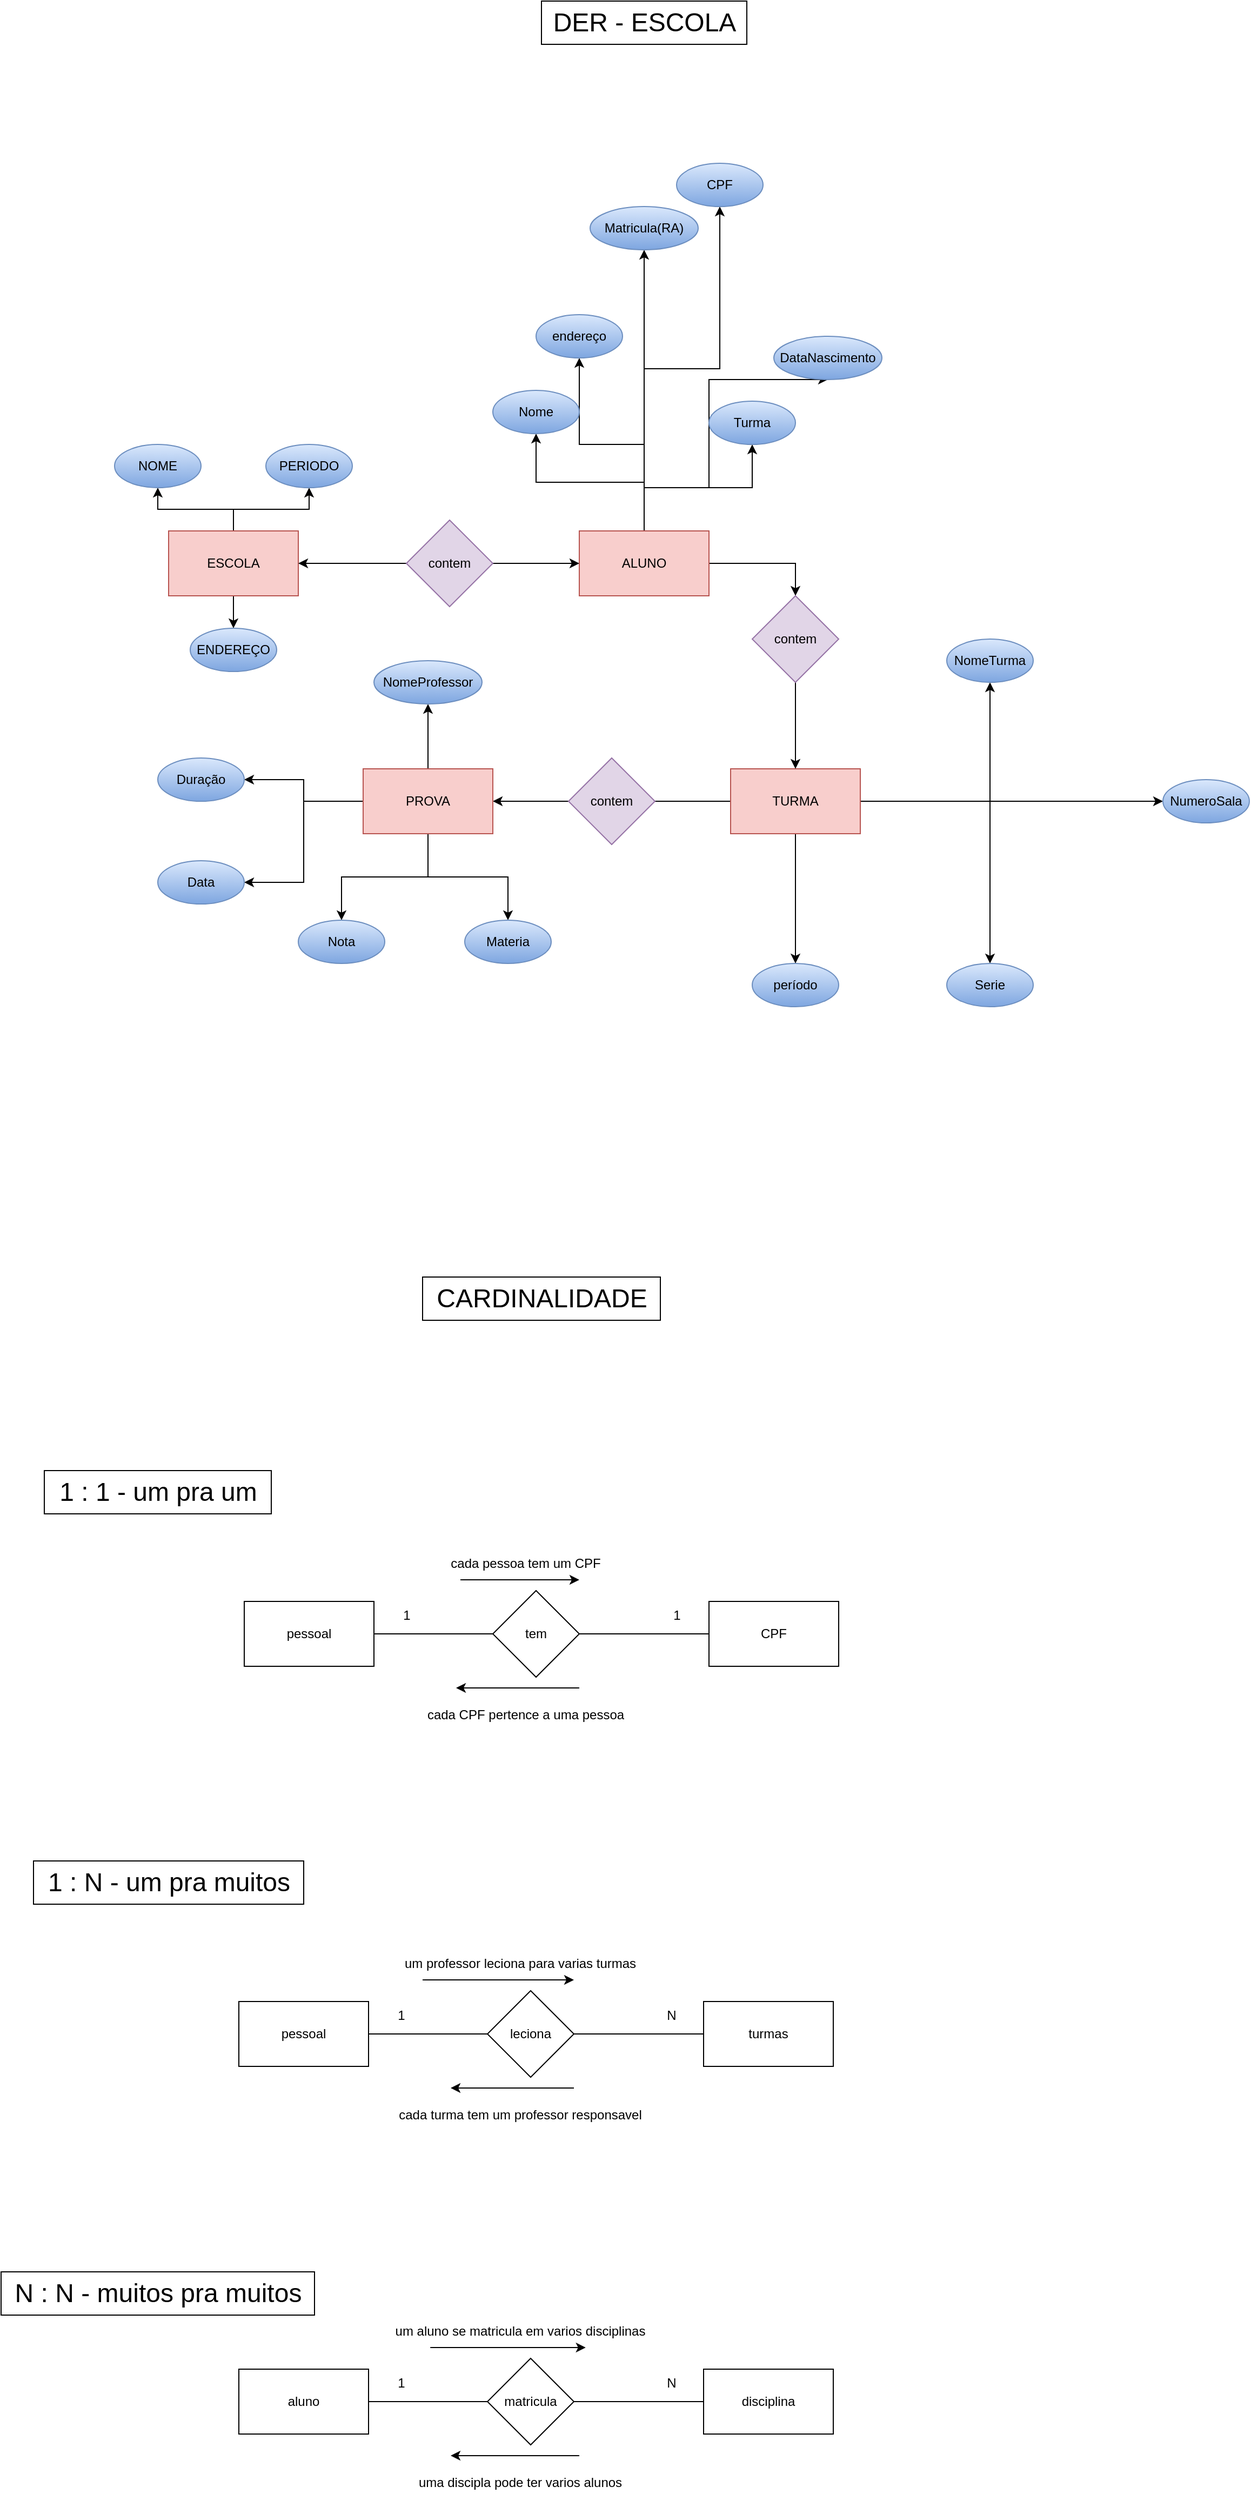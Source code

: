 <mxfile version="28.2.3">
  <diagram name="Página-1" id="eiL05JNtcbeAJhHDpGZt">
    <mxGraphModel grid="1" page="1" gridSize="10" guides="1" tooltips="1" connect="1" arrows="1" fold="1" pageScale="1" pageWidth="827" pageHeight="1169" math="0" shadow="0">
      <root>
        <mxCell id="0" />
        <mxCell id="1" parent="0" />
        <mxCell id="r08yA3IkgszaSVFF9PFJ-1" value="&lt;font style=&quot;font-size: 24px;&quot;&gt;DER - ESCOLA&lt;/font&gt;" style="text;html=1;align=center;verticalAlign=middle;resizable=0;points=[];autosize=1;strokeColor=default;fillColor=default;" vertex="1" parent="1">
          <mxGeometry x="405" y="-230" width="190" height="40" as="geometry" />
        </mxCell>
        <mxCell id="IfuQvq8SC6deGYQw8nbb-8" style="edgeStyle=orthogonalEdgeStyle;rounded=0;orthogonalLoop=1;jettySize=auto;html=1;entryX=0.5;entryY=1;entryDx=0;entryDy=0;" edge="1" parent="1" source="r08yA3IkgszaSVFF9PFJ-3" target="IfuQvq8SC6deGYQw8nbb-5">
          <mxGeometry relative="1" as="geometry" />
        </mxCell>
        <mxCell id="IfuQvq8SC6deGYQw8nbb-9" style="edgeStyle=orthogonalEdgeStyle;rounded=0;orthogonalLoop=1;jettySize=auto;html=1;entryX=0.5;entryY=1;entryDx=0;entryDy=0;" edge="1" parent="1" source="r08yA3IkgszaSVFF9PFJ-3" target="IfuQvq8SC6deGYQw8nbb-4">
          <mxGeometry relative="1" as="geometry" />
        </mxCell>
        <mxCell id="IfuQvq8SC6deGYQw8nbb-11" style="edgeStyle=orthogonalEdgeStyle;rounded=0;orthogonalLoop=1;jettySize=auto;html=1;entryX=0.5;entryY=0;entryDx=0;entryDy=0;" edge="1" parent="1" source="r08yA3IkgszaSVFF9PFJ-3" target="IfuQvq8SC6deGYQw8nbb-10">
          <mxGeometry relative="1" as="geometry" />
        </mxCell>
        <mxCell id="r08yA3IkgszaSVFF9PFJ-3" value="ESCOLA" style="rounded=0;whiteSpace=wrap;html=1;fillColor=#f8cecc;strokeColor=#b85450;" vertex="1" parent="1">
          <mxGeometry x="60" y="260" width="120" height="60" as="geometry" />
        </mxCell>
        <mxCell id="IfuQvq8SC6deGYQw8nbb-17" value="" style="edgeStyle=orthogonalEdgeStyle;rounded=0;orthogonalLoop=1;jettySize=auto;html=1;" edge="1" parent="1" source="r08yA3IkgszaSVFF9PFJ-4" target="IfuQvq8SC6deGYQw8nbb-16">
          <mxGeometry relative="1" as="geometry">
            <Array as="points">
              <mxPoint x="640" y="290" />
            </Array>
          </mxGeometry>
        </mxCell>
        <mxCell id="IfuQvq8SC6deGYQw8nbb-31" style="edgeStyle=orthogonalEdgeStyle;rounded=0;orthogonalLoop=1;jettySize=auto;html=1;entryX=0.5;entryY=1;entryDx=0;entryDy=0;" edge="1" parent="1" source="r08yA3IkgszaSVFF9PFJ-4" target="IfuQvq8SC6deGYQw8nbb-23">
          <mxGeometry relative="1" as="geometry">
            <Array as="points">
              <mxPoint x="500" y="220" />
              <mxPoint x="560" y="220" />
            </Array>
          </mxGeometry>
        </mxCell>
        <mxCell id="IfuQvq8SC6deGYQw8nbb-32" style="edgeStyle=orthogonalEdgeStyle;rounded=0;orthogonalLoop=1;jettySize=auto;html=1;entryX=0.5;entryY=1;entryDx=0;entryDy=0;" edge="1" parent="1" source="r08yA3IkgszaSVFF9PFJ-4" target="IfuQvq8SC6deGYQw8nbb-21">
          <mxGeometry relative="1" as="geometry" />
        </mxCell>
        <mxCell id="IfuQvq8SC6deGYQw8nbb-34" style="edgeStyle=orthogonalEdgeStyle;rounded=0;orthogonalLoop=1;jettySize=auto;html=1;" edge="1" parent="1" source="r08yA3IkgszaSVFF9PFJ-4" target="IfuQvq8SC6deGYQw8nbb-25">
          <mxGeometry relative="1" as="geometry" />
        </mxCell>
        <mxCell id="IfuQvq8SC6deGYQw8nbb-38" style="edgeStyle=orthogonalEdgeStyle;rounded=0;orthogonalLoop=1;jettySize=auto;html=1;" edge="1" parent="1" source="r08yA3IkgszaSVFF9PFJ-4" target="IfuQvq8SC6deGYQw8nbb-29">
          <mxGeometry relative="1" as="geometry" />
        </mxCell>
        <mxCell id="IfuQvq8SC6deGYQw8nbb-40" style="edgeStyle=orthogonalEdgeStyle;rounded=0;orthogonalLoop=1;jettySize=auto;html=1;entryX=0.5;entryY=1;entryDx=0;entryDy=0;" edge="1" parent="1" source="r08yA3IkgszaSVFF9PFJ-4" target="IfuQvq8SC6deGYQw8nbb-15">
          <mxGeometry relative="1" as="geometry" />
        </mxCell>
        <mxCell id="IfuQvq8SC6deGYQw8nbb-42" style="edgeStyle=orthogonalEdgeStyle;rounded=0;orthogonalLoop=1;jettySize=auto;html=1;entryX=0.5;entryY=1;entryDx=0;entryDy=0;" edge="1" parent="1" source="r08yA3IkgszaSVFF9PFJ-4" target="IfuQvq8SC6deGYQw8nbb-27">
          <mxGeometry relative="1" as="geometry" />
        </mxCell>
        <mxCell id="r08yA3IkgszaSVFF9PFJ-4" value="ALUNO" style="rounded=0;whiteSpace=wrap;html=1;fillColor=#f8cecc;strokeColor=#b85450;" vertex="1" parent="1">
          <mxGeometry x="440" y="260" width="120" height="60" as="geometry" />
        </mxCell>
        <mxCell id="IfuQvq8SC6deGYQw8nbb-14" style="edgeStyle=orthogonalEdgeStyle;rounded=0;orthogonalLoop=1;jettySize=auto;html=1;entryX=1;entryY=0.5;entryDx=0;entryDy=0;" edge="1" parent="1" source="r08yA3IkgszaSVFF9PFJ-5" target="r08yA3IkgszaSVFF9PFJ-6">
          <mxGeometry relative="1" as="geometry" />
        </mxCell>
        <mxCell id="IfuQvq8SC6deGYQw8nbb-44" style="edgeStyle=orthogonalEdgeStyle;rounded=0;orthogonalLoop=1;jettySize=auto;html=1;" edge="1" parent="1" source="r08yA3IkgszaSVFF9PFJ-5" target="IfuQvq8SC6deGYQw8nbb-43">
          <mxGeometry relative="1" as="geometry" />
        </mxCell>
        <mxCell id="IfuQvq8SC6deGYQw8nbb-47" style="edgeStyle=orthogonalEdgeStyle;rounded=0;orthogonalLoop=1;jettySize=auto;html=1;" edge="1" parent="1" source="r08yA3IkgszaSVFF9PFJ-5" target="IfuQvq8SC6deGYQw8nbb-46">
          <mxGeometry relative="1" as="geometry" />
        </mxCell>
        <mxCell id="IfuQvq8SC6deGYQw8nbb-49" style="edgeStyle=orthogonalEdgeStyle;rounded=0;orthogonalLoop=1;jettySize=auto;html=1;entryX=0.5;entryY=0;entryDx=0;entryDy=0;" edge="1" parent="1" source="r08yA3IkgszaSVFF9PFJ-5" target="IfuQvq8SC6deGYQw8nbb-48">
          <mxGeometry relative="1" as="geometry" />
        </mxCell>
        <mxCell id="IfuQvq8SC6deGYQw8nbb-51" style="edgeStyle=orthogonalEdgeStyle;rounded=0;orthogonalLoop=1;jettySize=auto;html=1;entryX=0.5;entryY=1;entryDx=0;entryDy=0;" edge="1" parent="1" source="r08yA3IkgszaSVFF9PFJ-5" target="IfuQvq8SC6deGYQw8nbb-50">
          <mxGeometry relative="1" as="geometry" />
        </mxCell>
        <mxCell id="r08yA3IkgszaSVFF9PFJ-5" value="TURMA" style="rounded=0;whiteSpace=wrap;html=1;fillColor=#f8cecc;strokeColor=#b85450;" vertex="1" parent="1">
          <mxGeometry x="580" y="480" width="120" height="60" as="geometry" />
        </mxCell>
        <mxCell id="IfuQvq8SC6deGYQw8nbb-58" style="edgeStyle=orthogonalEdgeStyle;rounded=0;orthogonalLoop=1;jettySize=auto;html=1;entryX=0.5;entryY=0;entryDx=0;entryDy=0;" edge="1" parent="1" source="r08yA3IkgszaSVFF9PFJ-6" target="IfuQvq8SC6deGYQw8nbb-52">
          <mxGeometry relative="1" as="geometry" />
        </mxCell>
        <mxCell id="IfuQvq8SC6deGYQw8nbb-59" style="edgeStyle=orthogonalEdgeStyle;rounded=0;orthogonalLoop=1;jettySize=auto;html=1;entryX=0.5;entryY=0;entryDx=0;entryDy=0;" edge="1" parent="1" source="r08yA3IkgszaSVFF9PFJ-6" target="IfuQvq8SC6deGYQw8nbb-54">
          <mxGeometry relative="1" as="geometry" />
        </mxCell>
        <mxCell id="IfuQvq8SC6deGYQw8nbb-60" style="edgeStyle=orthogonalEdgeStyle;rounded=0;orthogonalLoop=1;jettySize=auto;html=1;entryX=1;entryY=0.5;entryDx=0;entryDy=0;" edge="1" parent="1" source="r08yA3IkgszaSVFF9PFJ-6" target="IfuQvq8SC6deGYQw8nbb-56">
          <mxGeometry relative="1" as="geometry" />
        </mxCell>
        <mxCell id="IfuQvq8SC6deGYQw8nbb-61" style="edgeStyle=orthogonalEdgeStyle;rounded=0;orthogonalLoop=1;jettySize=auto;html=1;entryX=0.5;entryY=1;entryDx=0;entryDy=0;" edge="1" parent="1" source="r08yA3IkgszaSVFF9PFJ-6" target="IfuQvq8SC6deGYQw8nbb-53">
          <mxGeometry relative="1" as="geometry" />
        </mxCell>
        <mxCell id="IfuQvq8SC6deGYQw8nbb-62" style="edgeStyle=orthogonalEdgeStyle;rounded=0;orthogonalLoop=1;jettySize=auto;html=1;entryX=1;entryY=0.5;entryDx=0;entryDy=0;" edge="1" parent="1" source="r08yA3IkgszaSVFF9PFJ-6" target="IfuQvq8SC6deGYQw8nbb-55">
          <mxGeometry relative="1" as="geometry" />
        </mxCell>
        <mxCell id="r08yA3IkgszaSVFF9PFJ-6" value="PROVA" style="rounded=0;whiteSpace=wrap;html=1;fillColor=#f8cecc;strokeColor=#b85450;" vertex="1" parent="1">
          <mxGeometry x="240" y="480" width="120" height="60" as="geometry" />
        </mxCell>
        <mxCell id="IfuQvq8SC6deGYQw8nbb-2" style="edgeStyle=orthogonalEdgeStyle;rounded=0;orthogonalLoop=1;jettySize=auto;html=1;entryX=0;entryY=0.5;entryDx=0;entryDy=0;" edge="1" parent="1" source="IfuQvq8SC6deGYQw8nbb-1" target="r08yA3IkgszaSVFF9PFJ-4">
          <mxGeometry relative="1" as="geometry" />
        </mxCell>
        <mxCell id="IfuQvq8SC6deGYQw8nbb-3" style="edgeStyle=orthogonalEdgeStyle;rounded=0;orthogonalLoop=1;jettySize=auto;html=1;entryX=1;entryY=0.5;entryDx=0;entryDy=0;" edge="1" parent="1" source="IfuQvq8SC6deGYQw8nbb-1" target="r08yA3IkgszaSVFF9PFJ-3">
          <mxGeometry relative="1" as="geometry" />
        </mxCell>
        <mxCell id="IfuQvq8SC6deGYQw8nbb-1" value="contem" style="rhombus;whiteSpace=wrap;html=1;fillColor=#e1d5e7;strokeColor=#9673a6;" vertex="1" parent="1">
          <mxGeometry x="280" y="250" width="80" height="80" as="geometry" />
        </mxCell>
        <mxCell id="IfuQvq8SC6deGYQw8nbb-4" value="NOME" style="ellipse;whiteSpace=wrap;html=1;fillColor=#dae8fc;gradientColor=#7ea6e0;strokeColor=#6c8ebf;" vertex="1" parent="1">
          <mxGeometry x="10" y="180" width="80" height="40" as="geometry" />
        </mxCell>
        <mxCell id="IfuQvq8SC6deGYQw8nbb-5" value="PERIODO" style="ellipse;whiteSpace=wrap;html=1;fillColor=#dae8fc;gradientColor=#7ea6e0;strokeColor=#6c8ebf;" vertex="1" parent="1">
          <mxGeometry x="150" y="180" width="80" height="40" as="geometry" />
        </mxCell>
        <mxCell id="IfuQvq8SC6deGYQw8nbb-10" value="ENDEREÇO" style="ellipse;whiteSpace=wrap;html=1;fillColor=#dae8fc;gradientColor=#7ea6e0;strokeColor=#6c8ebf;" vertex="1" parent="1">
          <mxGeometry x="80" y="350" width="80" height="40" as="geometry" />
        </mxCell>
        <mxCell id="IfuQvq8SC6deGYQw8nbb-15" value="&lt;span class=&quot;cf0&quot;&gt;Turma&lt;/span&gt;" style="ellipse;whiteSpace=wrap;html=1;fillColor=#dae8fc;gradientColor=#7ea6e0;strokeColor=#6c8ebf;" vertex="1" parent="1">
          <mxGeometry x="560" y="140" width="80" height="40" as="geometry" />
        </mxCell>
        <mxCell id="IfuQvq8SC6deGYQw8nbb-18" value="" style="edgeStyle=orthogonalEdgeStyle;rounded=0;orthogonalLoop=1;jettySize=auto;html=1;" edge="1" parent="1" source="IfuQvq8SC6deGYQw8nbb-16" target="r08yA3IkgszaSVFF9PFJ-5">
          <mxGeometry relative="1" as="geometry" />
        </mxCell>
        <mxCell id="IfuQvq8SC6deGYQw8nbb-16" value="contem" style="rhombus;whiteSpace=wrap;html=1;fillColor=#e1d5e7;strokeColor=#9673a6;" vertex="1" parent="1">
          <mxGeometry x="600" y="320" width="80" height="80" as="geometry" />
        </mxCell>
        <mxCell id="IfuQvq8SC6deGYQw8nbb-19" value="contem" style="rhombus;whiteSpace=wrap;html=1;direction=south;fillColor=#e1d5e7;strokeColor=#9673a6;" vertex="1" parent="1">
          <mxGeometry x="430" y="470" width="80" height="80" as="geometry" />
        </mxCell>
        <mxCell id="IfuQvq8SC6deGYQw8nbb-21" value="&lt;span class=&quot;cf0&quot;&gt;Nome&lt;/span&gt;" style="ellipse;whiteSpace=wrap;html=1;fillColor=#dae8fc;gradientColor=#7ea6e0;strokeColor=#6c8ebf;" vertex="1" parent="1">
          <mxGeometry x="360" y="130" width="80" height="40" as="geometry" />
        </mxCell>
        <mxCell id="IfuQvq8SC6deGYQw8nbb-23" value="&lt;span class=&quot;cf0&quot;&gt;DataNascimento&lt;/span&gt;" style="ellipse;whiteSpace=wrap;html=1;fillColor=#dae8fc;strokeColor=#6c8ebf;gradientColor=#7ea6e0;" vertex="1" parent="1">
          <mxGeometry x="620" y="80" width="100" height="40" as="geometry" />
        </mxCell>
        <mxCell id="IfuQvq8SC6deGYQw8nbb-25" value="&lt;span class=&quot;cf0&quot;&gt;Matricula(RA)&lt;/span&gt;" style="ellipse;whiteSpace=wrap;html=1;fillColor=#dae8fc;gradientColor=#7ea6e0;strokeColor=#6c8ebf;" vertex="1" parent="1">
          <mxGeometry x="450" y="-40" width="100" height="40" as="geometry" />
        </mxCell>
        <mxCell id="IfuQvq8SC6deGYQw8nbb-27" value="&lt;span class=&quot;cf0&quot;&gt;CPF&lt;/span&gt;" style="ellipse;whiteSpace=wrap;html=1;fillColor=#dae8fc;gradientColor=#7ea6e0;strokeColor=#6c8ebf;" vertex="1" parent="1">
          <mxGeometry x="530" y="-80" width="80" height="40" as="geometry" />
        </mxCell>
        <mxCell id="IfuQvq8SC6deGYQw8nbb-29" value="&lt;span class=&quot;cf0&quot;&gt;endereço&lt;/span&gt;" style="ellipse;whiteSpace=wrap;html=1;fillColor=#dae8fc;gradientColor=#7ea6e0;strokeColor=#6c8ebf;" vertex="1" parent="1">
          <mxGeometry x="400" y="60" width="80" height="40" as="geometry" />
        </mxCell>
        <mxCell id="IfuQvq8SC6deGYQw8nbb-43" value="&lt;span class=&quot;cf0&quot;&gt;NumeroSala&lt;/span&gt;" style="ellipse;whiteSpace=wrap;html=1;fillColor=#dae8fc;gradientColor=#7ea6e0;strokeColor=#6c8ebf;" vertex="1" parent="1">
          <mxGeometry x="980" y="490" width="80" height="40" as="geometry" />
        </mxCell>
        <mxCell id="IfuQvq8SC6deGYQw8nbb-46" value="&lt;span class=&quot;cf0&quot;&gt;Serie&lt;/span&gt;" style="ellipse;whiteSpace=wrap;html=1;fillColor=#dae8fc;gradientColor=#7ea6e0;strokeColor=#6c8ebf;" vertex="1" parent="1">
          <mxGeometry x="780" y="660" width="80" height="40" as="geometry" />
        </mxCell>
        <mxCell id="IfuQvq8SC6deGYQw8nbb-48" value="&lt;span class=&quot;cf0&quot;&gt;período&lt;/span&gt;" style="ellipse;whiteSpace=wrap;html=1;fillColor=#dae8fc;gradientColor=#7ea6e0;strokeColor=#6c8ebf;" vertex="1" parent="1">
          <mxGeometry x="600" y="660" width="80" height="40" as="geometry" />
        </mxCell>
        <mxCell id="IfuQvq8SC6deGYQw8nbb-50" value="&lt;span class=&quot;cf0&quot;&gt;NomeTurma&lt;/span&gt;" style="ellipse;whiteSpace=wrap;html=1;fillColor=#dae8fc;gradientColor=#7ea6e0;strokeColor=#6c8ebf;" vertex="1" parent="1">
          <mxGeometry x="780" y="360" width="80" height="40" as="geometry" />
        </mxCell>
        <mxCell id="IfuQvq8SC6deGYQw8nbb-52" value="&lt;span class=&quot;cf0&quot;&gt;Nota&lt;/span&gt;" style="ellipse;whiteSpace=wrap;html=1;fillColor=#dae8fc;gradientColor=#7ea6e0;strokeColor=#6c8ebf;" vertex="1" parent="1">
          <mxGeometry x="180" y="620" width="80" height="40" as="geometry" />
        </mxCell>
        <mxCell id="IfuQvq8SC6deGYQw8nbb-53" value="&lt;span class=&quot;cf0&quot;&gt;NomeProfessor&lt;/span&gt;" style="ellipse;whiteSpace=wrap;html=1;fillColor=#dae8fc;gradientColor=#7ea6e0;strokeColor=#6c8ebf;" vertex="1" parent="1">
          <mxGeometry x="250" y="380" width="100" height="40" as="geometry" />
        </mxCell>
        <mxCell id="IfuQvq8SC6deGYQw8nbb-54" value="&lt;span class=&quot;cf0&quot;&gt;Materia&lt;/span&gt;" style="ellipse;whiteSpace=wrap;html=1;fillColor=#dae8fc;gradientColor=#7ea6e0;strokeColor=#6c8ebf;" vertex="1" parent="1">
          <mxGeometry x="334" y="620" width="80" height="40" as="geometry" />
        </mxCell>
        <mxCell id="IfuQvq8SC6deGYQw8nbb-55" value="&lt;span class=&quot;cf0&quot;&gt;Data&lt;/span&gt;" style="ellipse;whiteSpace=wrap;html=1;fillColor=#dae8fc;gradientColor=#7ea6e0;strokeColor=#6c8ebf;" vertex="1" parent="1">
          <mxGeometry x="50" y="565" width="80" height="40" as="geometry" />
        </mxCell>
        <mxCell id="IfuQvq8SC6deGYQw8nbb-56" value="&lt;span class=&quot;cf0&quot;&gt;Duração&lt;/span&gt;" style="ellipse;whiteSpace=wrap;html=1;fillColor=#dae8fc;gradientColor=#7ea6e0;strokeColor=#6c8ebf;" vertex="1" parent="1">
          <mxGeometry x="50" y="470" width="80" height="40" as="geometry" />
        </mxCell>
        <mxCell id="yGFI4p-_wglcrPLrTtuq-1" value="&lt;span style=&quot;font-size: 24px;&quot;&gt;CARDINALIDADE&lt;/span&gt;" style="text;html=1;align=center;verticalAlign=middle;resizable=0;points=[];autosize=1;strokeColor=default;fillColor=default;" vertex="1" parent="1">
          <mxGeometry x="295" y="950" width="220" height="40" as="geometry" />
        </mxCell>
        <mxCell id="yGFI4p-_wglcrPLrTtuq-3" value="&lt;span style=&quot;font-size: 24px;&quot;&gt;1 : 1 - um pra um&lt;/span&gt;" style="text;html=1;align=center;verticalAlign=middle;resizable=0;points=[];autosize=1;strokeColor=default;fillColor=default;" vertex="1" parent="1">
          <mxGeometry x="-55" y="1129" width="210" height="40" as="geometry" />
        </mxCell>
        <mxCell id="yGFI4p-_wglcrPLrTtuq-4" value="CPF" style="rounded=0;whiteSpace=wrap;html=1;" vertex="1" parent="1">
          <mxGeometry x="560" y="1250" width="120" height="60" as="geometry" />
        </mxCell>
        <mxCell id="yGFI4p-_wglcrPLrTtuq-26" style="edgeStyle=orthogonalEdgeStyle;rounded=0;orthogonalLoop=1;jettySize=auto;html=1;exitX=1;exitY=0.5;exitDx=0;exitDy=0;entryX=0;entryY=0.5;entryDx=0;entryDy=0;endArrow=none;endFill=0;" edge="1" parent="1" source="yGFI4p-_wglcrPLrTtuq-6" target="yGFI4p-_wglcrPLrTtuq-4">
          <mxGeometry relative="1" as="geometry" />
        </mxCell>
        <mxCell id="yGFI4p-_wglcrPLrTtuq-6" value="pessoal" style="rounded=0;whiteSpace=wrap;html=1;" vertex="1" parent="1">
          <mxGeometry x="130" y="1250" width="120" height="60" as="geometry" />
        </mxCell>
        <mxCell id="yGFI4p-_wglcrPLrTtuq-5" value="tem" style="rhombus;whiteSpace=wrap;html=1;" vertex="1" parent="1">
          <mxGeometry x="360" y="1240" width="80" height="80" as="geometry" />
        </mxCell>
        <mxCell id="yGFI4p-_wglcrPLrTtuq-14" value="cada pessoa tem um CPF" style="text;html=1;align=center;verticalAlign=middle;resizable=0;points=[];autosize=1;strokeColor=none;fillColor=none;" vertex="1" parent="1">
          <mxGeometry x="310" y="1200" width="160" height="30" as="geometry" />
        </mxCell>
        <mxCell id="yGFI4p-_wglcrPLrTtuq-15" value="" style="edgeStyle=none;orthogonalLoop=1;jettySize=auto;html=1;rounded=0;exitX=0.125;exitY=1;exitDx=0;exitDy=0;exitPerimeter=0;" edge="1" parent="1" source="yGFI4p-_wglcrPLrTtuq-14">
          <mxGeometry width="100" relative="1" as="geometry">
            <mxPoint x="340" y="1230" as="sourcePoint" />
            <mxPoint x="440" y="1230" as="targetPoint" />
            <Array as="points" />
          </mxGeometry>
        </mxCell>
        <mxCell id="yGFI4p-_wglcrPLrTtuq-16" value="cada CPF pertence a uma pessoa" style="text;html=1;align=center;verticalAlign=middle;resizable=0;points=[];autosize=1;strokeColor=none;fillColor=none;" vertex="1" parent="1">
          <mxGeometry x="285" y="1340" width="210" height="30" as="geometry" />
        </mxCell>
        <mxCell id="yGFI4p-_wglcrPLrTtuq-21" value="" style="edgeStyle=none;orthogonalLoop=1;jettySize=auto;html=1;rounded=0;" edge="1" parent="1">
          <mxGeometry width="100" relative="1" as="geometry">
            <mxPoint x="440" y="1330" as="sourcePoint" />
            <mxPoint x="326" y="1330" as="targetPoint" />
            <Array as="points" />
          </mxGeometry>
        </mxCell>
        <mxCell id="yGFI4p-_wglcrPLrTtuq-27" value="1" style="text;html=1;align=center;verticalAlign=middle;resizable=0;points=[];autosize=1;strokeColor=none;fillColor=none;" vertex="1" parent="1">
          <mxGeometry x="265" y="1248" width="30" height="30" as="geometry" />
        </mxCell>
        <mxCell id="yGFI4p-_wglcrPLrTtuq-28" value="1" style="text;html=1;align=center;verticalAlign=middle;resizable=0;points=[];autosize=1;strokeColor=none;fillColor=none;" vertex="1" parent="1">
          <mxGeometry x="515" y="1248" width="30" height="30" as="geometry" />
        </mxCell>
        <mxCell id="yGFI4p-_wglcrPLrTtuq-29" value="&lt;span style=&quot;font-size: 24px;&quot;&gt;1 : N - um pra muitos&lt;/span&gt;" style="text;html=1;align=center;verticalAlign=middle;resizable=0;points=[];autosize=1;strokeColor=default;fillColor=default;" vertex="1" parent="1">
          <mxGeometry x="-65" y="1490" width="250" height="40" as="geometry" />
        </mxCell>
        <mxCell id="yGFI4p-_wglcrPLrTtuq-32" value="turmas" style="rounded=0;whiteSpace=wrap;html=1;" vertex="1" parent="1">
          <mxGeometry x="555" y="1620" width="120" height="60" as="geometry" />
        </mxCell>
        <mxCell id="yGFI4p-_wglcrPLrTtuq-33" style="edgeStyle=orthogonalEdgeStyle;rounded=0;orthogonalLoop=1;jettySize=auto;html=1;exitX=1;exitY=0.5;exitDx=0;exitDy=0;entryX=0;entryY=0.5;entryDx=0;entryDy=0;endArrow=none;endFill=0;" edge="1" parent="1" source="yGFI4p-_wglcrPLrTtuq-34" target="yGFI4p-_wglcrPLrTtuq-32">
          <mxGeometry relative="1" as="geometry">
            <Array as="points">
              <mxPoint x="405" y="1650" />
              <mxPoint x="405" y="1650" />
            </Array>
          </mxGeometry>
        </mxCell>
        <mxCell id="yGFI4p-_wglcrPLrTtuq-34" value="pessoal" style="rounded=0;whiteSpace=wrap;html=1;" vertex="1" parent="1">
          <mxGeometry x="125" y="1620" width="120" height="60" as="geometry" />
        </mxCell>
        <mxCell id="yGFI4p-_wglcrPLrTtuq-35" value="leciona" style="rhombus;whiteSpace=wrap;html=1;" vertex="1" parent="1">
          <mxGeometry x="355" y="1610" width="80" height="80" as="geometry" />
        </mxCell>
        <mxCell id="yGFI4p-_wglcrPLrTtuq-36" value="um professor leciona para varias turmas" style="text;html=1;align=center;verticalAlign=middle;resizable=0;points=[];autosize=1;strokeColor=none;fillColor=none;" vertex="1" parent="1">
          <mxGeometry x="265" y="1570" width="240" height="30" as="geometry" />
        </mxCell>
        <mxCell id="yGFI4p-_wglcrPLrTtuq-37" value="" style="edgeStyle=none;orthogonalLoop=1;jettySize=auto;html=1;rounded=0;exitX=0.125;exitY=1;exitDx=0;exitDy=0;exitPerimeter=0;" edge="1" parent="1" source="yGFI4p-_wglcrPLrTtuq-36">
          <mxGeometry width="100" relative="1" as="geometry">
            <mxPoint x="335" y="1600" as="sourcePoint" />
            <mxPoint x="435" y="1600" as="targetPoint" />
            <Array as="points" />
          </mxGeometry>
        </mxCell>
        <mxCell id="yGFI4p-_wglcrPLrTtuq-38" value="cada turma tem um professor responsavel" style="text;html=1;align=center;verticalAlign=middle;resizable=0;points=[];autosize=1;strokeColor=none;fillColor=none;" vertex="1" parent="1">
          <mxGeometry x="260" y="1710" width="250" height="30" as="geometry" />
        </mxCell>
        <mxCell id="yGFI4p-_wglcrPLrTtuq-39" value="" style="edgeStyle=none;orthogonalLoop=1;jettySize=auto;html=1;rounded=0;" edge="1" parent="1">
          <mxGeometry width="100" relative="1" as="geometry">
            <mxPoint x="435" y="1700" as="sourcePoint" />
            <mxPoint x="321" y="1700" as="targetPoint" />
            <Array as="points" />
          </mxGeometry>
        </mxCell>
        <mxCell id="yGFI4p-_wglcrPLrTtuq-40" value="1" style="text;html=1;align=center;verticalAlign=middle;resizable=0;points=[];autosize=1;strokeColor=none;fillColor=none;" vertex="1" parent="1">
          <mxGeometry x="260" y="1618" width="30" height="30" as="geometry" />
        </mxCell>
        <mxCell id="yGFI4p-_wglcrPLrTtuq-41" value="N" style="text;html=1;align=center;verticalAlign=middle;resizable=0;points=[];autosize=1;strokeColor=none;fillColor=none;" vertex="1" parent="1">
          <mxGeometry x="510" y="1618" width="30" height="30" as="geometry" />
        </mxCell>
        <mxCell id="yGFI4p-_wglcrPLrTtuq-42" value="disciplina" style="rounded=0;whiteSpace=wrap;html=1;" vertex="1" parent="1">
          <mxGeometry x="555" y="1960" width="120" height="60" as="geometry" />
        </mxCell>
        <mxCell id="yGFI4p-_wglcrPLrTtuq-43" style="edgeStyle=orthogonalEdgeStyle;rounded=0;orthogonalLoop=1;jettySize=auto;html=1;exitX=1;exitY=0.5;exitDx=0;exitDy=0;entryX=0;entryY=0.5;entryDx=0;entryDy=0;endArrow=none;endFill=0;" edge="1" parent="1" source="yGFI4p-_wglcrPLrTtuq-44" target="yGFI4p-_wglcrPLrTtuq-42">
          <mxGeometry relative="1" as="geometry">
            <Array as="points">
              <mxPoint x="405" y="1990" />
              <mxPoint x="405" y="1990" />
            </Array>
          </mxGeometry>
        </mxCell>
        <mxCell id="yGFI4p-_wglcrPLrTtuq-44" value="aluno" style="rounded=0;whiteSpace=wrap;html=1;" vertex="1" parent="1">
          <mxGeometry x="125" y="1960" width="120" height="60" as="geometry" />
        </mxCell>
        <mxCell id="yGFI4p-_wglcrPLrTtuq-45" value="matricula" style="rhombus;whiteSpace=wrap;html=1;" vertex="1" parent="1">
          <mxGeometry x="355" y="1950" width="80" height="80" as="geometry" />
        </mxCell>
        <mxCell id="yGFI4p-_wglcrPLrTtuq-46" value="um aluno se matricula em varios disciplinas" style="text;html=1;align=center;verticalAlign=middle;resizable=0;points=[];autosize=1;strokeColor=none;fillColor=none;" vertex="1" parent="1">
          <mxGeometry x="260" y="1910" width="250" height="30" as="geometry" />
        </mxCell>
        <mxCell id="yGFI4p-_wglcrPLrTtuq-47" value="" style="edgeStyle=none;orthogonalLoop=1;jettySize=auto;html=1;rounded=0;exitX=0.125;exitY=1;exitDx=0;exitDy=0;exitPerimeter=0;" edge="1" parent="1">
          <mxGeometry width="100" relative="1" as="geometry">
            <mxPoint x="302.13" y="1940" as="sourcePoint" />
            <mxPoint x="445.88" y="1940" as="targetPoint" />
            <Array as="points">
              <mxPoint x="430.88" y="1940" />
            </Array>
          </mxGeometry>
        </mxCell>
        <mxCell id="yGFI4p-_wglcrPLrTtuq-48" value="uma discipla pode ter varios alunos" style="text;html=1;align=center;verticalAlign=middle;resizable=0;points=[];autosize=1;strokeColor=none;fillColor=none;" vertex="1" parent="1">
          <mxGeometry x="280" y="2050" width="210" height="30" as="geometry" />
        </mxCell>
        <mxCell id="yGFI4p-_wglcrPLrTtuq-49" value="" style="edgeStyle=none;orthogonalLoop=1;jettySize=auto;html=1;rounded=0;" edge="1" parent="1">
          <mxGeometry width="100" relative="1" as="geometry">
            <mxPoint x="440" y="2040" as="sourcePoint" />
            <mxPoint x="321" y="2040" as="targetPoint" />
            <Array as="points" />
          </mxGeometry>
        </mxCell>
        <mxCell id="yGFI4p-_wglcrPLrTtuq-50" value="1" style="text;html=1;align=center;verticalAlign=middle;resizable=0;points=[];autosize=1;strokeColor=none;fillColor=none;" vertex="1" parent="1">
          <mxGeometry x="260" y="1958" width="30" height="30" as="geometry" />
        </mxCell>
        <mxCell id="yGFI4p-_wglcrPLrTtuq-51" value="N" style="text;html=1;align=center;verticalAlign=middle;resizable=0;points=[];autosize=1;strokeColor=none;fillColor=none;" vertex="1" parent="1">
          <mxGeometry x="510" y="1958" width="30" height="30" as="geometry" />
        </mxCell>
        <mxCell id="yGFI4p-_wglcrPLrTtuq-52" value="&lt;span style=&quot;font-size: 24px;&quot;&gt;N : N - muitos pra muitos&lt;/span&gt;" style="text;html=1;align=center;verticalAlign=middle;resizable=0;points=[];autosize=1;strokeColor=default;fillColor=default;" vertex="1" parent="1">
          <mxGeometry x="-95" y="1870" width="290" height="40" as="geometry" />
        </mxCell>
      </root>
    </mxGraphModel>
  </diagram>
</mxfile>
